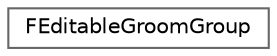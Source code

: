 digraph "Graphical Class Hierarchy"
{
 // INTERACTIVE_SVG=YES
 // LATEX_PDF_SIZE
  bgcolor="transparent";
  edge [fontname=Helvetica,fontsize=10,labelfontname=Helvetica,labelfontsize=10];
  node [fontname=Helvetica,fontsize=10,shape=box,height=0.2,width=0.4];
  rankdir="LR";
  Node0 [id="Node000000",label="FEditableGroomGroup",height=0.2,width=0.4,color="grey40", fillcolor="white", style="filled",URL="$d2/d4f/structFEditableGroomGroup.html",tooltip=" "];
}
